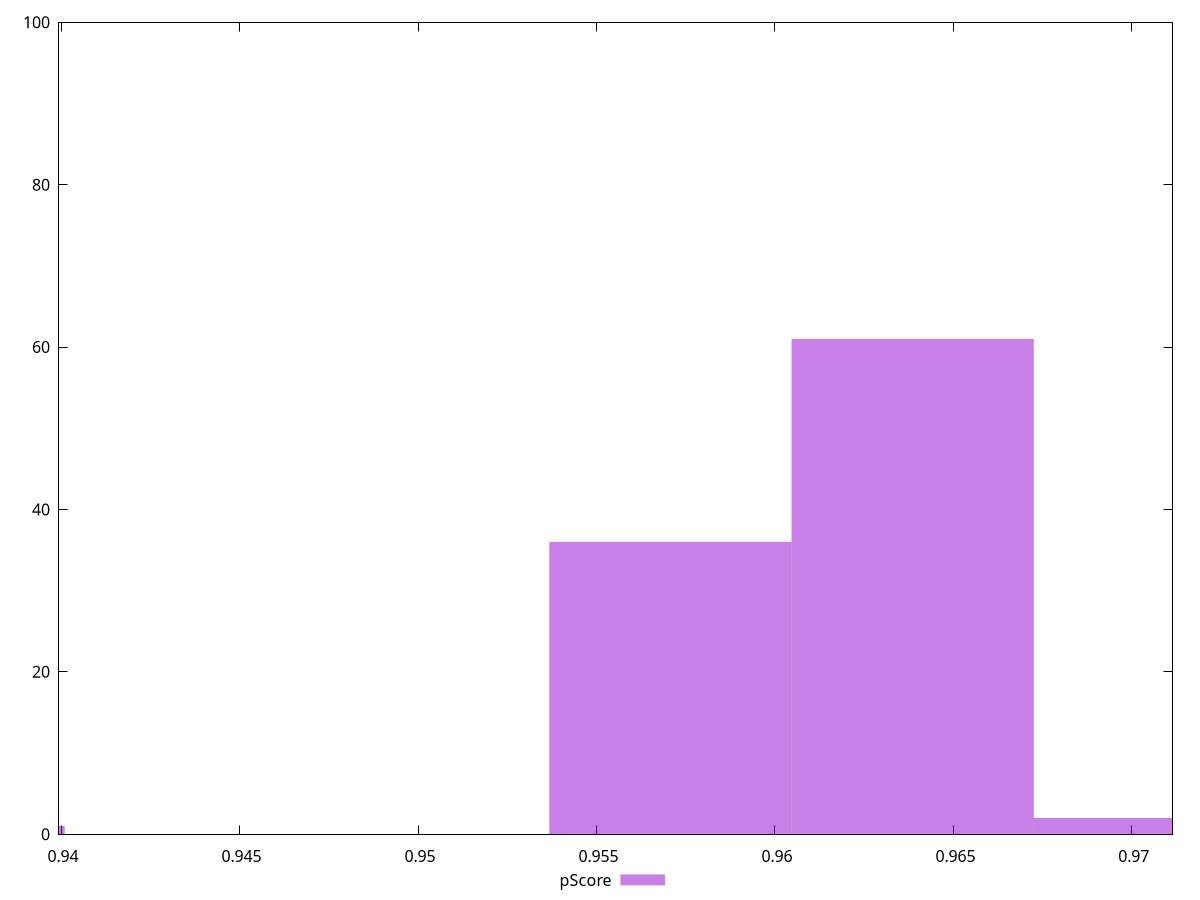 reset

$pScore <<EOF
0.9367090768380779 1
0.9638600645725149 61
0.9706478115061242 2
0.9570723176389057 36
EOF

set key outside below
set boxwidth 0.00678774693360926
set xrange [0.9399409997650275:0.9711384700098102]
set yrange [0:100]
set trange [0:100]
set style fill transparent solid 0.5 noborder
set terminal svg size 640, 490 enhanced background rgb 'white'
set output "reports/report_00031_2021-02-24T23-18-18.084Z/bootup-time/samples/astro/pScore/histogram.svg"

plot $pScore title "pScore" with boxes

reset
